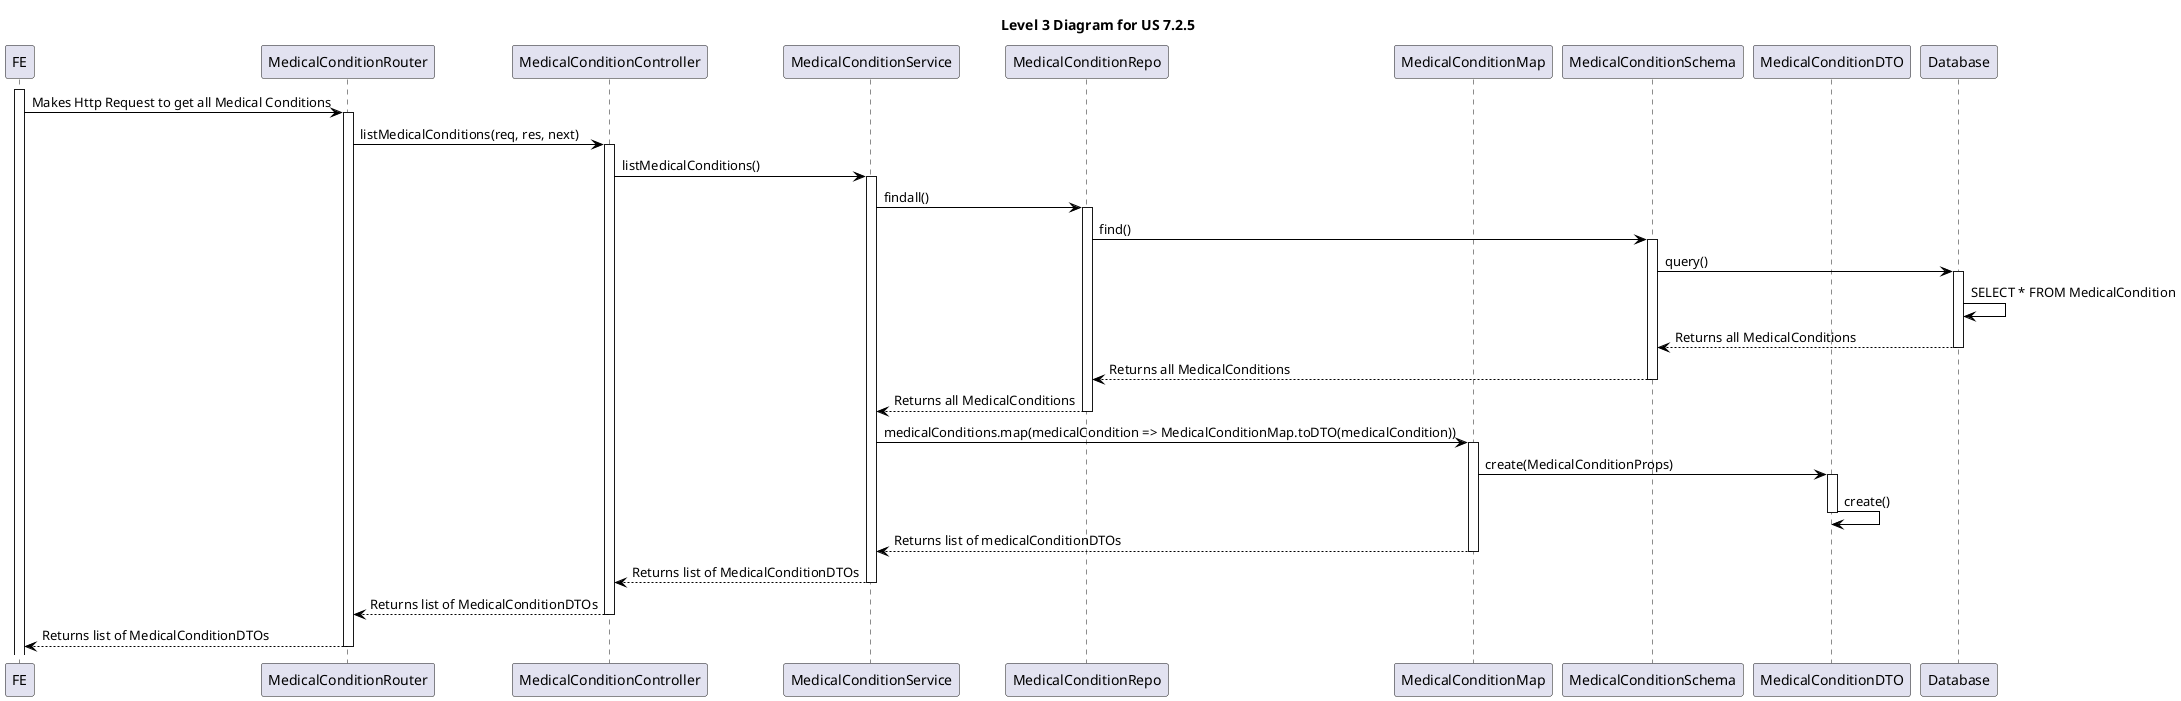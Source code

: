 @startuml level_3_MDV

title Level 3 Diagram for US 7.2.5

hide empty members

skinparam class {
    BackgroundColor<<controller>> #D6EAF8
    BackgroundColor<<service>> #D1F2EB
    BackgroundColor<<repository>> #FDEBD0
    BackgroundColor<<mapper>> #D1F2EB
    BackgroundColor<<entity>> #FDEBD0
    BackgroundColor #FEF9E7
    ArrowColor Black
}

skinparam package {
    BackgroundColor #EBF5FB
}

participant FE as D
participant "MedicalConditionRouter" as MCRT 
participant "MedicalConditionController" as MCC 
participant "MedicalConditionService" as MCS 
participant "MedicalConditionRepo" as MCR 
participant "MedicalConditionMap" as MCM 
participant "MedicalConditionSchema" as MCSchema 
participant "MedicalConditionDTO" as MCDTO
participant "Database" as DB

activate D
D -> MCRT: Makes Http Request to get all Medical Conditions
activate MCRT
MCRT -> MCC: listMedicalConditions(req, res, next)
activate MCC
MCC -> MCS: listMedicalConditions()
activate MCS
MCS -> MCR: findall()
activate MCR
MCR -> MCSchema: find()
activate MCSchema
MCSchema -> DB: query()
activate DB
DB -> DB: SELECT * FROM MedicalCondition
DB --> MCSchema: Returns all MedicalConditions 
deactivate DB
MCSchema --> MCR: Returns all MedicalConditions 
deactivate MCSchema
MCR --> MCS: Returns all MedicalConditions 
deactivate MCR
MCS -> MCM: medicalConditions.map(medicalCondition => MedicalConditionMap.toDTO(medicalCondition))
activate MCM
MCM -> MCDTO: create(MedicalConditionProps)
activate MCDTO
MCDTO -> MCDTO: create()
deactivate MCDTO
MCM --> MCS: Returns list of medicalConditionDTOs
deactivate MCM
MCS --> MCC: Returns list of MedicalConditionDTOs
deactivate MCS
MCC --> MCRT: Returns list of MedicalConditionDTOs
deactivate MCC
MCRT --> D: Returns list of MedicalConditionDTOs
deactivate MCRT

@enduml